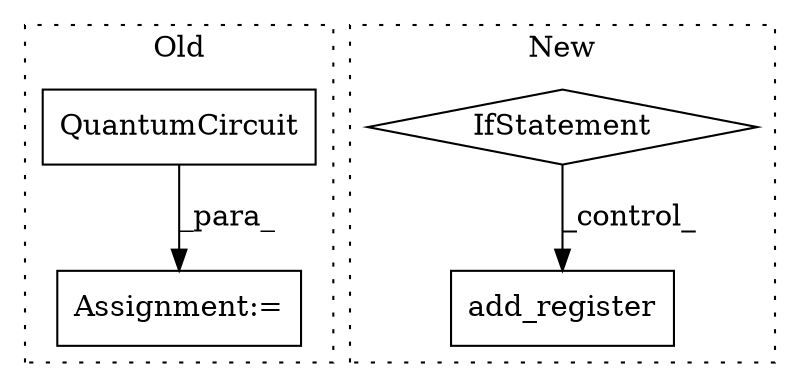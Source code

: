 digraph G {
subgraph cluster0 {
1 [label="QuantumCircuit" a="32" s="5655,5737" l="15,1" shape="box"];
3 [label="Assignment:=" a="7" s="5654" l="1" shape="box"];
label = "Old";
style="dotted";
}
subgraph cluster1 {
2 [label="add_register" a="32" s="5881,5910" l="13,1" shape="box"];
4 [label="IfStatement" a="25" s="5841,5861" l="4,2" shape="diamond"];
label = "New";
style="dotted";
}
1 -> 3 [label="_para_"];
4 -> 2 [label="_control_"];
}